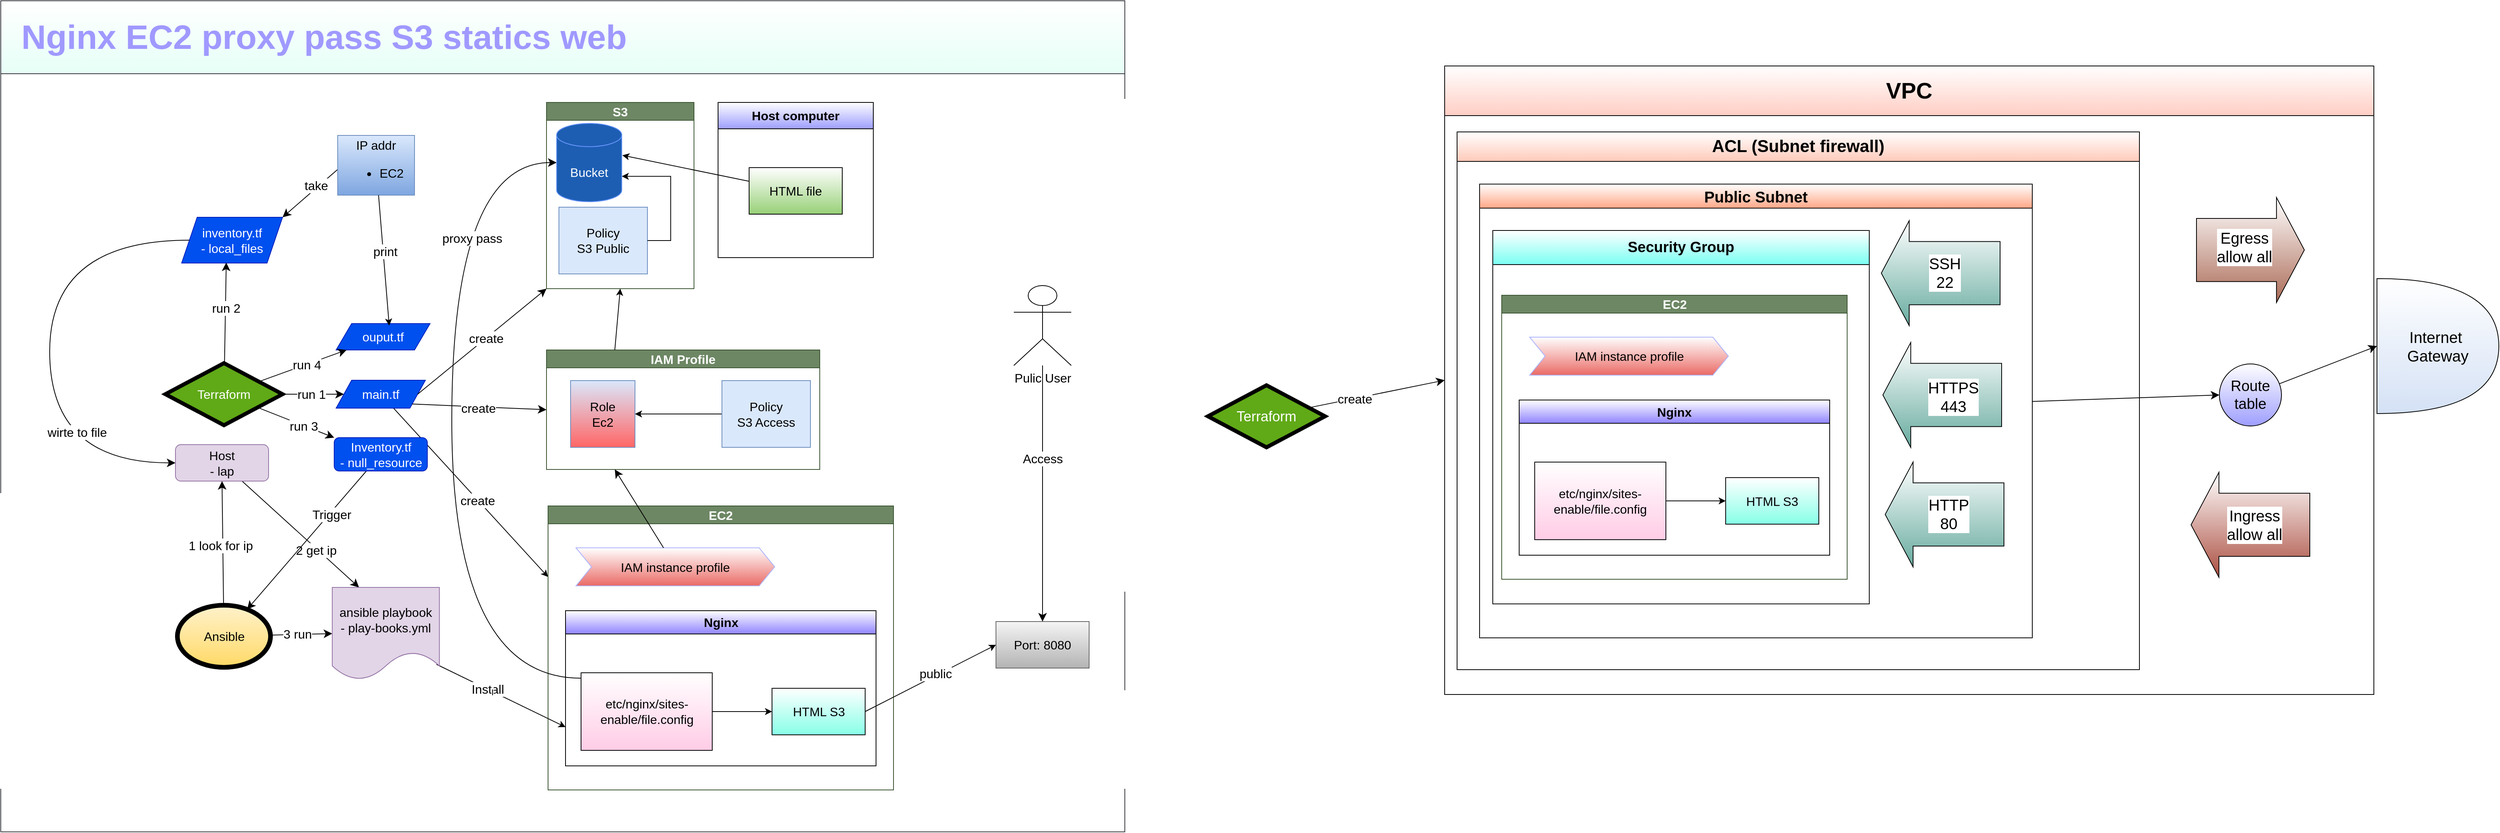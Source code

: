 <mxfile version="24.0.1" type="device">
  <diagram name="Page-1" id="99KV8-kYG9js9MP_iIoQ">
    <mxGraphModel dx="3095" dy="5065" grid="0" gridSize="10" guides="1" tooltips="1" connect="1" arrows="1" fold="1" page="0" pageScale="1" pageWidth="850" pageHeight="1100" math="0" shadow="0">
      <root>
        <mxCell id="0" />
        <mxCell id="1" parent="0" />
        <mxCell id="HQd1y4Yi4xlDZKy9clAY-1" value="&lt;font color=&quot;#a099ff&quot;&gt;&lt;span style=&quot;font-size: 44px;&quot;&gt;&amp;nbsp; Nginx EC2 proxy pass S3 statics web&lt;/span&gt;&lt;/font&gt;" style="swimlane;whiteSpace=wrap;html=1;fontSize=16;startSize=94;align=left;fillColor=default;strokeColor=#36393d;gradientColor=#E6FFF7;" vertex="1" parent="1">
          <mxGeometry x="3304" y="-1550" width="1448" height="1071" as="geometry" />
        </mxCell>
        <mxCell id="HQd1y4Yi4xlDZKy9clAY-2" value="Terraform" style="rhombus;whiteSpace=wrap;html=1;fontSize=16;fillColor=#60a917;strokeColor=#000000;fontColor=#ffffff;strokeWidth=5;" vertex="1" parent="HQd1y4Yi4xlDZKy9clAY-1">
          <mxGeometry x="212" y="467" width="151" height="80" as="geometry" />
        </mxCell>
        <mxCell id="HQd1y4Yi4xlDZKy9clAY-3" value="Ansible" style="ellipse;whiteSpace=wrap;html=1;fontSize=16;fillColor=#fff2cc;strokeColor=#000000;gradientColor=#ffd966;strokeWidth=6;" vertex="1" parent="HQd1y4Yi4xlDZKy9clAY-1">
          <mxGeometry x="227.5" y="779" width="120" height="80" as="geometry" />
        </mxCell>
        <mxCell id="HQd1y4Yi4xlDZKy9clAY-4" style="rounded=0;orthogonalLoop=1;jettySize=auto;html=1;entryX=0;entryY=0.25;entryDx=0;entryDy=0;" edge="1" parent="HQd1y4Yi4xlDZKy9clAY-1" source="HQd1y4Yi4xlDZKy9clAY-6" target="HQd1y4Yi4xlDZKy9clAY-9">
          <mxGeometry relative="1" as="geometry" />
        </mxCell>
        <mxCell id="HQd1y4Yi4xlDZKy9clAY-5" value="create" style="edgeLabel;html=1;align=center;verticalAlign=middle;resizable=0;points=[];fontSize=16;" vertex="1" connectable="0" parent="HQd1y4Yi4xlDZKy9clAY-4">
          <mxGeometry x="0.085" relative="1" as="geometry">
            <mxPoint y="1" as="offset" />
          </mxGeometry>
        </mxCell>
        <mxCell id="HQd1y4Yi4xlDZKy9clAY-6" value="main.tf" style="shape=parallelogram;perimeter=parallelogramPerimeter;whiteSpace=wrap;html=1;fixedSize=1;fontSize=16;fillColor=#0050ef;fontColor=#ffffff;strokeColor=#001DBC;" vertex="1" parent="HQd1y4Yi4xlDZKy9clAY-1">
          <mxGeometry x="432" y="489" width="115" height="36" as="geometry" />
        </mxCell>
        <mxCell id="HQd1y4Yi4xlDZKy9clAY-7" value="r" style="edgeStyle=none;curved=1;rounded=0;orthogonalLoop=1;jettySize=auto;html=1;fontSize=12;startSize=8;endSize=8;" edge="1" parent="HQd1y4Yi4xlDZKy9clAY-1" source="HQd1y4Yi4xlDZKy9clAY-2" target="HQd1y4Yi4xlDZKy9clAY-6">
          <mxGeometry relative="1" as="geometry" />
        </mxCell>
        <mxCell id="HQd1y4Yi4xlDZKy9clAY-8" value="run 1" style="edgeLabel;html=1;align=center;verticalAlign=middle;resizable=0;points=[];fontSize=16;" vertex="1" connectable="0" parent="HQd1y4Yi4xlDZKy9clAY-7">
          <mxGeometry x="-0.102" relative="1" as="geometry">
            <mxPoint x="1" as="offset" />
          </mxGeometry>
        </mxCell>
        <mxCell id="HQd1y4Yi4xlDZKy9clAY-9" value="EC2" style="swimlane;whiteSpace=wrap;html=1;fontSize=16;fillColor=#6d8764;strokeColor=#3A5431;fontColor=#ffffff;" vertex="1" parent="HQd1y4Yi4xlDZKy9clAY-1">
          <mxGeometry x="705" y="651" width="445" height="366" as="geometry" />
        </mxCell>
        <mxCell id="HQd1y4Yi4xlDZKy9clAY-10" value="&lt;font style=&quot;font-size: 16px;&quot;&gt;Nginx&lt;/font&gt;" style="swimlane;whiteSpace=wrap;html=1;startSize=30;gradientColor=#9185FF;swimlaneFillColor=none;" vertex="1" parent="HQd1y4Yi4xlDZKy9clAY-9">
          <mxGeometry x="22.5" y="135" width="400" height="200" as="geometry" />
        </mxCell>
        <mxCell id="HQd1y4Yi4xlDZKy9clAY-11" style="edgeStyle=orthogonalEdgeStyle;rounded=0;orthogonalLoop=1;jettySize=auto;html=1;entryX=0;entryY=0.5;entryDx=0;entryDy=0;" edge="1" parent="HQd1y4Yi4xlDZKy9clAY-10" source="HQd1y4Yi4xlDZKy9clAY-12" target="HQd1y4Yi4xlDZKy9clAY-13">
          <mxGeometry relative="1" as="geometry" />
        </mxCell>
        <mxCell id="HQd1y4Yi4xlDZKy9clAY-12" value="&lt;font style=&quot;font-size: 16px;&quot;&gt;etc/nginx/sites-enable/file.config&lt;/font&gt;" style="rounded=0;whiteSpace=wrap;html=1;gradientColor=#FFCCE6;" vertex="1" parent="HQd1y4Yi4xlDZKy9clAY-10">
          <mxGeometry x="20" y="80" width="169" height="100" as="geometry" />
        </mxCell>
        <mxCell id="HQd1y4Yi4xlDZKy9clAY-13" value="&lt;font style=&quot;font-size: 16px;&quot;&gt;HTML S3&lt;/font&gt;" style="rounded=0;whiteSpace=wrap;html=1;gradientColor=#87FFE7;" vertex="1" parent="HQd1y4Yi4xlDZKy9clAY-10">
          <mxGeometry x="266" y="100" width="120" height="60" as="geometry" />
        </mxCell>
        <mxCell id="HQd1y4Yi4xlDZKy9clAY-14" value="IAM instance profile" style="shape=step;perimeter=stepPerimeter;whiteSpace=wrap;html=1;fixedSize=1;fontSize=16;strokeColor=#ABB3FF;gradientColor=#EA6B66;" vertex="1" parent="HQd1y4Yi4xlDZKy9clAY-9">
          <mxGeometry x="36" y="54" width="256" height="49" as="geometry" />
        </mxCell>
        <mxCell id="HQd1y4Yi4xlDZKy9clAY-15" value="Port: 8080" style="rounded=0;whiteSpace=wrap;html=1;fontSize=16;fillColor=#f5f5f5;gradientColor=#b3b3b3;strokeColor=#666666;" vertex="1" parent="HQd1y4Yi4xlDZKy9clAY-1">
          <mxGeometry x="1282" y="800" width="120" height="60" as="geometry" />
        </mxCell>
        <mxCell id="HQd1y4Yi4xlDZKy9clAY-16" value="S3" style="swimlane;whiteSpace=wrap;html=1;fontSize=16;fillColor=#6d8764;fontColor=#ffffff;strokeColor=#3A5431;" vertex="1" parent="HQd1y4Yi4xlDZKy9clAY-1">
          <mxGeometry x="703" y="131" width="190" height="240" as="geometry" />
        </mxCell>
        <mxCell id="HQd1y4Yi4xlDZKy9clAY-17" value="Policy&lt;br&gt;S3 Public" style="rounded=0;whiteSpace=wrap;html=1;fontSize=16;fillColor=#dae8fc;strokeColor=#6c8ebf;" vertex="1" parent="HQd1y4Yi4xlDZKy9clAY-16">
          <mxGeometry x="16" y="135" width="114" height="86" as="geometry" />
        </mxCell>
        <mxCell id="HQd1y4Yi4xlDZKy9clAY-18" value="&lt;font color=&quot;#ffffff&quot; style=&quot;font-size: 16px;&quot;&gt;Bucket&lt;/font&gt;" style="shape=cylinder3;whiteSpace=wrap;html=1;boundedLbl=1;backgroundOutline=1;size=15;strokeColor=#6B97FF;fillColor=#1D5EB3;" vertex="1" parent="HQd1y4Yi4xlDZKy9clAY-16">
          <mxGeometry x="13" y="27" width="84" height="101" as="geometry" />
        </mxCell>
        <mxCell id="HQd1y4Yi4xlDZKy9clAY-19" value="" style="edgeStyle=entityRelationEdgeStyle;rounded=0;orthogonalLoop=1;jettySize=auto;html=1;entryX=1;entryY=0;entryDx=0;entryDy=68.25;entryPerimeter=0;" edge="1" parent="HQd1y4Yi4xlDZKy9clAY-16" source="HQd1y4Yi4xlDZKy9clAY-17" target="HQd1y4Yi4xlDZKy9clAY-18">
          <mxGeometry relative="1" as="geometry">
            <mxPoint x="6131" y="-2366" as="sourcePoint" />
            <mxPoint x="292" y="160" as="targetPoint" />
          </mxGeometry>
        </mxCell>
        <mxCell id="HQd1y4Yi4xlDZKy9clAY-20" style="edgeStyle=none;curved=1;rounded=0;orthogonalLoop=1;jettySize=auto;html=1;entryX=0;entryY=1;entryDx=0;entryDy=0;fontSize=12;startSize=8;endSize=8;exitX=1;exitY=0.5;exitDx=0;exitDy=0;" edge="1" parent="HQd1y4Yi4xlDZKy9clAY-1" source="HQd1y4Yi4xlDZKy9clAY-6" target="HQd1y4Yi4xlDZKy9clAY-16">
          <mxGeometry relative="1" as="geometry" />
        </mxCell>
        <mxCell id="HQd1y4Yi4xlDZKy9clAY-21" value="create" style="edgeLabel;html=1;align=center;verticalAlign=middle;resizable=0;points=[];fontSize=16;" vertex="1" connectable="0" parent="HQd1y4Yi4xlDZKy9clAY-20">
          <mxGeometry x="0.06" relative="1" as="geometry">
            <mxPoint as="offset" />
          </mxGeometry>
        </mxCell>
        <mxCell id="HQd1y4Yi4xlDZKy9clAY-22" value="IAM Profile" style="swimlane;whiteSpace=wrap;html=1;fontSize=16;fillColor=#6d8764;fontColor=#ffffff;strokeColor=#3A5431;" vertex="1" parent="HQd1y4Yi4xlDZKy9clAY-1">
          <mxGeometry x="703" y="450" width="352" height="154" as="geometry" />
        </mxCell>
        <mxCell id="HQd1y4Yi4xlDZKy9clAY-23" value="Role&lt;br&gt;Ec2" style="rounded=0;whiteSpace=wrap;html=1;fontSize=16;fillColor=#dae8fc;strokeColor=#6c8ebf;gradientColor=#FF6666;" vertex="1" parent="HQd1y4Yi4xlDZKy9clAY-22">
          <mxGeometry x="31" y="39.5" width="83" height="86" as="geometry" />
        </mxCell>
        <mxCell id="HQd1y4Yi4xlDZKy9clAY-24" style="rounded=0;orthogonalLoop=1;jettySize=auto;html=1;entryX=1;entryY=0.5;entryDx=0;entryDy=0;" edge="1" parent="HQd1y4Yi4xlDZKy9clAY-22" source="HQd1y4Yi4xlDZKy9clAY-25" target="HQd1y4Yi4xlDZKy9clAY-23">
          <mxGeometry relative="1" as="geometry" />
        </mxCell>
        <mxCell id="HQd1y4Yi4xlDZKy9clAY-25" value="Policy&lt;br&gt;S3 Access" style="rounded=0;whiteSpace=wrap;html=1;fontSize=16;fillColor=#dae8fc;strokeColor=#6c8ebf;" vertex="1" parent="HQd1y4Yi4xlDZKy9clAY-22">
          <mxGeometry x="226" y="39.5" width="114" height="86" as="geometry" />
        </mxCell>
        <mxCell id="HQd1y4Yi4xlDZKy9clAY-26" style="edgeStyle=none;curved=1;rounded=0;orthogonalLoop=1;jettySize=auto;html=1;exitX=1;exitY=1;exitDx=0;exitDy=0;entryX=0;entryY=0.5;entryDx=0;entryDy=0;fontSize=12;startSize=8;endSize=8;" edge="1" parent="HQd1y4Yi4xlDZKy9clAY-1" source="HQd1y4Yi4xlDZKy9clAY-6" target="HQd1y4Yi4xlDZKy9clAY-22">
          <mxGeometry relative="1" as="geometry" />
        </mxCell>
        <mxCell id="HQd1y4Yi4xlDZKy9clAY-27" value="create" style="edgeLabel;html=1;align=center;verticalAlign=middle;resizable=0;points=[];fontSize=16;" vertex="1" connectable="0" parent="HQd1y4Yi4xlDZKy9clAY-26">
          <mxGeometry x="-0.018" y="-1" relative="1" as="geometry">
            <mxPoint as="offset" />
          </mxGeometry>
        </mxCell>
        <mxCell id="HQd1y4Yi4xlDZKy9clAY-28" value="inventory.tf&lt;br&gt;- local_files" style="shape=parallelogram;perimeter=parallelogramPerimeter;whiteSpace=wrap;html=1;fixedSize=1;fontSize=16;fillColor=#0050ef;strokeColor=#001DBC;fontColor=#ffffff;" vertex="1" parent="HQd1y4Yi4xlDZKy9clAY-1">
          <mxGeometry x="233" y="279" width="130" height="59" as="geometry" />
        </mxCell>
        <mxCell id="HQd1y4Yi4xlDZKy9clAY-29" style="edgeStyle=none;curved=1;rounded=0;orthogonalLoop=1;jettySize=auto;html=1;entryX=0.442;entryY=0.989;entryDx=0;entryDy=0;entryPerimeter=0;fontSize=12;startSize=8;endSize=8;" edge="1" parent="HQd1y4Yi4xlDZKy9clAY-1" source="HQd1y4Yi4xlDZKy9clAY-2" target="HQd1y4Yi4xlDZKy9clAY-28">
          <mxGeometry relative="1" as="geometry" />
        </mxCell>
        <mxCell id="HQd1y4Yi4xlDZKy9clAY-30" value="run 2" style="edgeLabel;html=1;align=center;verticalAlign=middle;resizable=0;points=[];fontSize=16;" vertex="1" connectable="0" parent="HQd1y4Yi4xlDZKy9clAY-29">
          <mxGeometry x="0.106" relative="1" as="geometry">
            <mxPoint as="offset" />
          </mxGeometry>
        </mxCell>
        <mxCell id="HQd1y4Yi4xlDZKy9clAY-31" style="edgeStyle=none;curved=1;rounded=0;orthogonalLoop=1;jettySize=auto;html=1;entryX=1;entryY=0;entryDx=0;entryDy=0;fontSize=12;startSize=8;endSize=8;exitX=0.013;exitY=0.555;exitDx=0;exitDy=0;exitPerimeter=0;" edge="1" parent="HQd1y4Yi4xlDZKy9clAY-1" source="HQd1y4Yi4xlDZKy9clAY-33" target="HQd1y4Yi4xlDZKy9clAY-28">
          <mxGeometry relative="1" as="geometry" />
        </mxCell>
        <mxCell id="HQd1y4Yi4xlDZKy9clAY-32" value="take" style="edgeLabel;html=1;align=center;verticalAlign=middle;resizable=0;points=[];fontSize=16;" vertex="1" connectable="0" parent="HQd1y4Yi4xlDZKy9clAY-31">
          <mxGeometry x="-0.232" y="-2" relative="1" as="geometry">
            <mxPoint y="-1" as="offset" />
          </mxGeometry>
        </mxCell>
        <mxCell id="HQd1y4Yi4xlDZKy9clAY-33" value="&lt;div style=&quot;&quot;&gt;&lt;span style=&quot;background-color: initial;&quot;&gt;IP addr&lt;/span&gt;&lt;/div&gt;&lt;ul&gt;&lt;li&gt;EC2&lt;/li&gt;&lt;/ul&gt;" style="rounded=0;whiteSpace=wrap;html=1;fontSize=16;fillColor=#dae8fc;gradientColor=#7ea6e0;strokeColor=#6c8ebf;align=center;" vertex="1" parent="HQd1y4Yi4xlDZKy9clAY-1">
          <mxGeometry x="434" y="173.5" width="99" height="77" as="geometry" />
        </mxCell>
        <mxCell id="HQd1y4Yi4xlDZKy9clAY-34" style="edgeStyle=none;curved=1;rounded=0;orthogonalLoop=1;jettySize=auto;html=1;fontSize=12;startSize=8;endSize=8;entryX=0.25;entryY=0;entryDx=0;entryDy=0;" edge="1" parent="HQd1y4Yi4xlDZKy9clAY-1" source="HQd1y4Yi4xlDZKy9clAY-36" target="HQd1y4Yi4xlDZKy9clAY-54">
          <mxGeometry relative="1" as="geometry">
            <mxPoint x="458" y="702.731" as="targetPoint" />
          </mxGeometry>
        </mxCell>
        <mxCell id="HQd1y4Yi4xlDZKy9clAY-35" value="2 get ip" style="edgeLabel;html=1;align=center;verticalAlign=middle;resizable=0;points=[];fontSize=16;" vertex="1" connectable="0" parent="HQd1y4Yi4xlDZKy9clAY-34">
          <mxGeometry x="0.282" y="-2" relative="1" as="geometry">
            <mxPoint y="-1" as="offset" />
          </mxGeometry>
        </mxCell>
        <mxCell id="HQd1y4Yi4xlDZKy9clAY-36" value="Host&lt;br&gt;- lap" style="rounded=1;whiteSpace=wrap;html=1;fontSize=16;fillColor=#e1d5e7;strokeColor=#9673a6;" vertex="1" parent="HQd1y4Yi4xlDZKy9clAY-1">
          <mxGeometry x="225" y="572" width="120" height="47" as="geometry" />
        </mxCell>
        <mxCell id="HQd1y4Yi4xlDZKy9clAY-37" style="edgeStyle=none;curved=1;rounded=0;orthogonalLoop=1;jettySize=auto;html=1;entryX=0.5;entryY=1;entryDx=0;entryDy=0;fontSize=12;startSize=8;endSize=8;" edge="1" parent="HQd1y4Yi4xlDZKy9clAY-1" source="HQd1y4Yi4xlDZKy9clAY-3" target="HQd1y4Yi4xlDZKy9clAY-36">
          <mxGeometry relative="1" as="geometry" />
        </mxCell>
        <mxCell id="HQd1y4Yi4xlDZKy9clAY-38" value="1 look for ip" style="edgeLabel;html=1;align=center;verticalAlign=middle;resizable=0;points=[];fontSize=16;" vertex="1" connectable="0" parent="HQd1y4Yi4xlDZKy9clAY-37">
          <mxGeometry x="-0.031" y="3" relative="1" as="geometry">
            <mxPoint as="offset" />
          </mxGeometry>
        </mxCell>
        <mxCell id="HQd1y4Yi4xlDZKy9clAY-39" style="edgeStyle=orthogonalEdgeStyle;curved=1;rounded=0;orthogonalLoop=1;jettySize=auto;html=1;fontSize=12;startSize=8;endSize=8;entryX=0;entryY=0.5;entryDx=0;entryDy=0;" edge="1" parent="HQd1y4Yi4xlDZKy9clAY-1" source="HQd1y4Yi4xlDZKy9clAY-28" target="HQd1y4Yi4xlDZKy9clAY-36">
          <mxGeometry relative="1" as="geometry">
            <mxPoint x="63.238" y="569.524" as="targetPoint" />
            <Array as="points">
              <mxPoint x="63" y="308" />
              <mxPoint x="63" y="596" />
            </Array>
          </mxGeometry>
        </mxCell>
        <mxCell id="HQd1y4Yi4xlDZKy9clAY-40" value="wirte to file" style="edgeLabel;html=1;align=center;verticalAlign=middle;resizable=0;points=[];fontSize=16;" vertex="1" connectable="0" parent="HQd1y4Yi4xlDZKy9clAY-39">
          <mxGeometry x="0.36" y="35" relative="1" as="geometry">
            <mxPoint as="offset" />
          </mxGeometry>
        </mxCell>
        <mxCell id="HQd1y4Yi4xlDZKy9clAY-41" style="edgeStyle=none;curved=1;rounded=0;orthogonalLoop=1;jettySize=auto;html=1;fontSize=12;startSize=8;endSize=8;" edge="1" parent="HQd1y4Yi4xlDZKy9clAY-1" source="HQd1y4Yi4xlDZKy9clAY-43" target="HQd1y4Yi4xlDZKy9clAY-3">
          <mxGeometry relative="1" as="geometry" />
        </mxCell>
        <mxCell id="HQd1y4Yi4xlDZKy9clAY-42" value="Trigger" style="edgeLabel;html=1;align=center;verticalAlign=middle;resizable=0;points=[];fontSize=16;" vertex="1" connectable="0" parent="HQd1y4Yi4xlDZKy9clAY-41">
          <mxGeometry x="-0.385" y="1" relative="1" as="geometry">
            <mxPoint x="1" as="offset" />
          </mxGeometry>
        </mxCell>
        <mxCell id="HQd1y4Yi4xlDZKy9clAY-43" value="Inventory.tf&lt;br&gt;- null_resource" style="rounded=1;whiteSpace=wrap;html=1;fontSize=16;fillColor=#0050ef;fontColor=#ffffff;strokeColor=#001DBC;" vertex="1" parent="HQd1y4Yi4xlDZKy9clAY-1">
          <mxGeometry x="429.5" y="563" width="120" height="43" as="geometry" />
        </mxCell>
        <mxCell id="HQd1y4Yi4xlDZKy9clAY-44" style="edgeStyle=none;curved=1;rounded=0;orthogonalLoop=1;jettySize=auto;html=1;fontSize=12;startSize=8;endSize=8;entryX=0;entryY=0.5;entryDx=0;entryDy=0;" edge="1" parent="HQd1y4Yi4xlDZKy9clAY-1" source="HQd1y4Yi4xlDZKy9clAY-3" target="HQd1y4Yi4xlDZKy9clAY-54">
          <mxGeometry relative="1" as="geometry">
            <mxPoint x="459" y="735" as="targetPoint" />
          </mxGeometry>
        </mxCell>
        <mxCell id="HQd1y4Yi4xlDZKy9clAY-45" value="3 run" style="edgeLabel;html=1;align=center;verticalAlign=middle;resizable=0;points=[];fontSize=16;" vertex="1" connectable="0" parent="HQd1y4Yi4xlDZKy9clAY-44">
          <mxGeometry x="-0.134" y="1" relative="1" as="geometry">
            <mxPoint as="offset" />
          </mxGeometry>
        </mxCell>
        <mxCell id="HQd1y4Yi4xlDZKy9clAY-46" value="ouput.tf" style="shape=parallelogram;perimeter=parallelogramPerimeter;whiteSpace=wrap;html=1;fixedSize=1;fontSize=16;fillColor=#0050ef;fontColor=#ffffff;strokeColor=#001DBC;" vertex="1" parent="HQd1y4Yi4xlDZKy9clAY-1">
          <mxGeometry x="432" y="416" width="121" height="34" as="geometry" />
        </mxCell>
        <mxCell id="HQd1y4Yi4xlDZKy9clAY-47" style="edgeStyle=none;curved=1;rounded=0;orthogonalLoop=1;jettySize=auto;html=1;entryX=0;entryY=0;entryDx=0;entryDy=0;fontSize=12;startSize=8;endSize=8;" edge="1" parent="HQd1y4Yi4xlDZKy9clAY-1" source="HQd1y4Yi4xlDZKy9clAY-2" target="HQd1y4Yi4xlDZKy9clAY-43">
          <mxGeometry relative="1" as="geometry" />
        </mxCell>
        <mxCell id="HQd1y4Yi4xlDZKy9clAY-48" value="run 3" style="edgeLabel;html=1;align=center;verticalAlign=middle;resizable=0;points=[];fontSize=16;" vertex="1" connectable="0" parent="HQd1y4Yi4xlDZKy9clAY-47">
          <mxGeometry x="0.199" relative="1" as="geometry">
            <mxPoint as="offset" />
          </mxGeometry>
        </mxCell>
        <mxCell id="HQd1y4Yi4xlDZKy9clAY-49" style="edgeStyle=none;curved=1;rounded=0;orthogonalLoop=1;jettySize=auto;html=1;fontSize=12;startSize=8;endSize=8;" edge="1" parent="HQd1y4Yi4xlDZKy9clAY-1" source="HQd1y4Yi4xlDZKy9clAY-2" target="HQd1y4Yi4xlDZKy9clAY-46">
          <mxGeometry relative="1" as="geometry" />
        </mxCell>
        <mxCell id="HQd1y4Yi4xlDZKy9clAY-50" value="run 4" style="edgeLabel;html=1;align=center;verticalAlign=middle;resizable=0;points=[];fontSize=16;" vertex="1" connectable="0" parent="HQd1y4Yi4xlDZKy9clAY-49">
          <mxGeometry x="0.084" relative="1" as="geometry">
            <mxPoint as="offset" />
          </mxGeometry>
        </mxCell>
        <mxCell id="HQd1y4Yi4xlDZKy9clAY-51" style="rounded=0;orthogonalLoop=1;jettySize=auto;html=1;entryX=0;entryY=0.75;entryDx=0;entryDy=0;exitX=0.973;exitY=0.833;exitDx=0;exitDy=0;exitPerimeter=0;" edge="1" parent="HQd1y4Yi4xlDZKy9clAY-1" source="HQd1y4Yi4xlDZKy9clAY-54" target="HQd1y4Yi4xlDZKy9clAY-10">
          <mxGeometry relative="1" as="geometry">
            <mxPoint x="656" y="794" as="targetPoint" />
          </mxGeometry>
        </mxCell>
        <mxCell id="HQd1y4Yi4xlDZKy9clAY-52" value="&lt;span style=&quot;font-size: 16px;&quot;&gt;Install&lt;/span&gt;" style="edgeLabel;html=1;align=center;verticalAlign=middle;resizable=0;points=[];" vertex="1" connectable="0" parent="HQd1y4Yi4xlDZKy9clAY-51">
          <mxGeometry x="-0.218" relative="1" as="geometry">
            <mxPoint as="offset" />
          </mxGeometry>
        </mxCell>
        <mxCell id="HQd1y4Yi4xlDZKy9clAY-53" value="I" style="edgeLabel;html=1;align=center;verticalAlign=middle;resizable=0;points=[];" vertex="1" connectable="0" parent="HQd1y4Yi4xlDZKy9clAY-51">
          <mxGeometry x="-0.141" y="-1" relative="1" as="geometry">
            <mxPoint as="offset" />
          </mxGeometry>
        </mxCell>
        <mxCell id="HQd1y4Yi4xlDZKy9clAY-54" value="ansible playbook&lt;br&gt;- play-books.yml" style="shape=document;whiteSpace=wrap;html=1;boundedLbl=1;fontSize=16;fillColor=#e1d5e7;strokeColor=#9673a6;" vertex="1" parent="HQd1y4Yi4xlDZKy9clAY-1">
          <mxGeometry x="427" y="756" width="138" height="119" as="geometry" />
        </mxCell>
        <mxCell id="HQd1y4Yi4xlDZKy9clAY-55" style="rounded=0;orthogonalLoop=1;jettySize=auto;html=1;entryX=0.565;entryY=0.076;entryDx=0;entryDy=0;entryPerimeter=0;" edge="1" parent="HQd1y4Yi4xlDZKy9clAY-1" source="HQd1y4Yi4xlDZKy9clAY-33" target="HQd1y4Yi4xlDZKy9clAY-46">
          <mxGeometry relative="1" as="geometry" />
        </mxCell>
        <mxCell id="HQd1y4Yi4xlDZKy9clAY-56" value="&lt;font style=&quot;font-size: 16px;&quot;&gt;print&lt;/font&gt;" style="edgeLabel;html=1;align=center;verticalAlign=middle;resizable=0;points=[];" vertex="1" connectable="0" parent="HQd1y4Yi4xlDZKy9clAY-55">
          <mxGeometry x="-0.154" y="2" relative="1" as="geometry">
            <mxPoint y="1" as="offset" />
          </mxGeometry>
        </mxCell>
        <mxCell id="HQd1y4Yi4xlDZKy9clAY-57" style="rounded=0;orthogonalLoop=1;jettySize=auto;html=1;entryX=0;entryY=0.5;entryDx=0;entryDy=0;exitX=1;exitY=0.5;exitDx=0;exitDy=0;" edge="1" parent="HQd1y4Yi4xlDZKy9clAY-1" source="HQd1y4Yi4xlDZKy9clAY-13" target="HQd1y4Yi4xlDZKy9clAY-15">
          <mxGeometry relative="1" as="geometry">
            <mxPoint x="988" y="850.345" as="sourcePoint" />
          </mxGeometry>
        </mxCell>
        <mxCell id="HQd1y4Yi4xlDZKy9clAY-58" value="&lt;span style=&quot;font-size: 16px;&quot;&gt;public&lt;/span&gt;" style="edgeLabel;html=1;align=center;verticalAlign=middle;resizable=0;points=[];" vertex="1" connectable="0" parent="HQd1y4Yi4xlDZKy9clAY-57">
          <mxGeometry x="0.091" y="3" relative="1" as="geometry">
            <mxPoint as="offset" />
          </mxGeometry>
        </mxCell>
        <mxCell id="HQd1y4Yi4xlDZKy9clAY-59" value="&lt;font style=&quot;font-size: 16px;&quot;&gt;Host computer&lt;/font&gt;" style="swimlane;whiteSpace=wrap;html=1;startSize=34;gradientColor=#9E9EFF;" vertex="1" parent="HQd1y4Yi4xlDZKy9clAY-1">
          <mxGeometry x="924" y="131" width="200" height="200" as="geometry" />
        </mxCell>
        <mxCell id="HQd1y4Yi4xlDZKy9clAY-60" value="&lt;font style=&quot;font-size: 16px;&quot;&gt;HTML file&lt;/font&gt;" style="rounded=0;whiteSpace=wrap;html=1;gradientColor=#97D077;" vertex="1" parent="HQd1y4Yi4xlDZKy9clAY-59">
          <mxGeometry x="40" y="84" width="120" height="60" as="geometry" />
        </mxCell>
        <mxCell id="HQd1y4Yi4xlDZKy9clAY-61" style="rounded=0;orthogonalLoop=1;jettySize=auto;html=1;entryX=1.008;entryY=0.407;entryDx=0;entryDy=0;entryPerimeter=0;" edge="1" parent="HQd1y4Yi4xlDZKy9clAY-1" source="HQd1y4Yi4xlDZKy9clAY-60" target="HQd1y4Yi4xlDZKy9clAY-18">
          <mxGeometry relative="1" as="geometry" />
        </mxCell>
        <mxCell id="HQd1y4Yi4xlDZKy9clAY-62" style="edgeStyle=none;curved=1;rounded=0;orthogonalLoop=1;jettySize=auto;html=1;entryX=0.5;entryY=0;entryDx=0;entryDy=0;fontSize=12;startSize=8;endSize=8;" edge="1" parent="HQd1y4Yi4xlDZKy9clAY-1" source="HQd1y4Yi4xlDZKy9clAY-64" target="HQd1y4Yi4xlDZKy9clAY-15">
          <mxGeometry relative="1" as="geometry" />
        </mxCell>
        <mxCell id="HQd1y4Yi4xlDZKy9clAY-63" value="&lt;font style=&quot;font-size: 16px;&quot;&gt;Access&lt;br&gt;&lt;/font&gt;" style="edgeLabel;html=1;align=center;verticalAlign=middle;resizable=0;points=[];fontSize=16;" vertex="1" connectable="0" parent="HQd1y4Yi4xlDZKy9clAY-62">
          <mxGeometry x="-0.272" relative="1" as="geometry">
            <mxPoint as="offset" />
          </mxGeometry>
        </mxCell>
        <mxCell id="HQd1y4Yi4xlDZKy9clAY-64" value="&lt;font style=&quot;font-size: 16px;&quot;&gt;Pulic User&lt;/font&gt;" style="shape=umlActor;verticalLabelPosition=bottom;verticalAlign=top;html=1;outlineConnect=0;" vertex="1" parent="HQd1y4Yi4xlDZKy9clAY-1">
          <mxGeometry x="1305" y="367" width="74" height="103" as="geometry" />
        </mxCell>
        <mxCell id="HQd1y4Yi4xlDZKy9clAY-65" style="rounded=0;orthogonalLoop=1;jettySize=auto;html=1;entryX=0.5;entryY=1;entryDx=0;entryDy=0;exitX=0.25;exitY=0;exitDx=0;exitDy=0;" edge="1" parent="HQd1y4Yi4xlDZKy9clAY-1" source="HQd1y4Yi4xlDZKy9clAY-22" target="HQd1y4Yi4xlDZKy9clAY-16">
          <mxGeometry relative="1" as="geometry" />
        </mxCell>
        <mxCell id="HQd1y4Yi4xlDZKy9clAY-66" style="edgeStyle=none;curved=1;rounded=0;orthogonalLoop=1;jettySize=auto;html=1;entryX=0.25;entryY=1;entryDx=0;entryDy=0;fontSize=12;startSize=8;endSize=8;" edge="1" parent="HQd1y4Yi4xlDZKy9clAY-1" source="HQd1y4Yi4xlDZKy9clAY-14" target="HQd1y4Yi4xlDZKy9clAY-22">
          <mxGeometry relative="1" as="geometry" />
        </mxCell>
        <mxCell id="HQd1y4Yi4xlDZKy9clAY-67" style="edgeStyle=orthogonalEdgeStyle;rounded=0;orthogonalLoop=1;jettySize=auto;html=1;entryX=0;entryY=0.5;entryDx=0;entryDy=0;entryPerimeter=0;fontSize=12;startSize=8;endSize=8;curved=1;" edge="1" parent="HQd1y4Yi4xlDZKy9clAY-1" source="HQd1y4Yi4xlDZKy9clAY-12" target="HQd1y4Yi4xlDZKy9clAY-18">
          <mxGeometry relative="1" as="geometry">
            <Array as="points">
              <mxPoint x="581" y="873" />
              <mxPoint x="581" y="208" />
            </Array>
          </mxGeometry>
        </mxCell>
        <mxCell id="HQd1y4Yi4xlDZKy9clAY-68" value="proxy pass" style="edgeLabel;html=1;align=center;verticalAlign=middle;resizable=0;points=[];fontSize=16;" vertex="1" connectable="0" parent="HQd1y4Yi4xlDZKy9clAY-67">
          <mxGeometry x="0.519" y="-26" relative="1" as="geometry">
            <mxPoint as="offset" />
          </mxGeometry>
        </mxCell>
        <mxCell id="HQd1y4Yi4xlDZKy9clAY-69" value="&lt;font style=&quot;font-size: 29px;&quot;&gt;VPC&lt;/font&gt;" style="swimlane;whiteSpace=wrap;html=1;fontSize=16;startSize=64;gradientColor=#FFCEC4;" vertex="1" parent="1">
          <mxGeometry x="5164" y="-1466" width="1197" height="810" as="geometry" />
        </mxCell>
        <mxCell id="HQd1y4Yi4xlDZKy9clAY-70" value="&lt;span style=&quot;font-size: 22px;&quot;&gt;ACL (Subnet firewall)&lt;/span&gt;" style="swimlane;whiteSpace=wrap;html=1;fontSize=16;startSize=38;gradientColor=#FFCABA;" vertex="1" parent="HQd1y4Yi4xlDZKy9clAY-69">
          <mxGeometry x="16" y="85" width="879" height="693" as="geometry" />
        </mxCell>
        <mxCell id="HQd1y4Yi4xlDZKy9clAY-71" value="&lt;font style=&quot;font-size: 20px;&quot;&gt;Public Subnet&lt;/font&gt;" style="swimlane;whiteSpace=wrap;html=1;fontSize=16;startSize=31;gradientColor=#FFA787;" vertex="1" parent="HQd1y4Yi4xlDZKy9clAY-70">
          <mxGeometry x="29" y="67.25" width="712" height="584.75" as="geometry" />
        </mxCell>
        <mxCell id="HQd1y4Yi4xlDZKy9clAY-72" value="&lt;font style=&quot;font-size: 19px;&quot;&gt;Security Group&lt;/font&gt;" style="swimlane;whiteSpace=wrap;html=1;fontSize=16;startSize=44;gradientColor=#7AFFF2;" vertex="1" parent="HQd1y4Yi4xlDZKy9clAY-71">
          <mxGeometry x="17" y="59.75" width="485" height="481.25" as="geometry" />
        </mxCell>
        <mxCell id="HQd1y4Yi4xlDZKy9clAY-73" value="EC2" style="swimlane;whiteSpace=wrap;html=1;fontSize=16;fillColor=#6d8764;strokeColor=#3A5431;fontColor=#ffffff;" vertex="1" parent="HQd1y4Yi4xlDZKy9clAY-72">
          <mxGeometry x="11.5" y="83.5" width="445" height="366" as="geometry" />
        </mxCell>
        <mxCell id="HQd1y4Yi4xlDZKy9clAY-74" value="&lt;font style=&quot;font-size: 16px;&quot;&gt;Nginx&lt;/font&gt;" style="swimlane;whiteSpace=wrap;html=1;startSize=30;gradientColor=#9185FF;swimlaneFillColor=none;" vertex="1" parent="HQd1y4Yi4xlDZKy9clAY-73">
          <mxGeometry x="22.5" y="135" width="400" height="200" as="geometry" />
        </mxCell>
        <mxCell id="HQd1y4Yi4xlDZKy9clAY-75" style="edgeStyle=orthogonalEdgeStyle;rounded=0;orthogonalLoop=1;jettySize=auto;html=1;entryX=0;entryY=0.5;entryDx=0;entryDy=0;" edge="1" parent="HQd1y4Yi4xlDZKy9clAY-74" source="HQd1y4Yi4xlDZKy9clAY-76" target="HQd1y4Yi4xlDZKy9clAY-77">
          <mxGeometry relative="1" as="geometry" />
        </mxCell>
        <mxCell id="HQd1y4Yi4xlDZKy9clAY-76" value="&lt;font style=&quot;font-size: 16px;&quot;&gt;etc/nginx/sites-enable/file.config&lt;/font&gt;" style="rounded=0;whiteSpace=wrap;html=1;gradientColor=#FFCCE6;" vertex="1" parent="HQd1y4Yi4xlDZKy9clAY-74">
          <mxGeometry x="20" y="80" width="169" height="100" as="geometry" />
        </mxCell>
        <mxCell id="HQd1y4Yi4xlDZKy9clAY-77" value="&lt;font style=&quot;font-size: 16px;&quot;&gt;HTML S3&lt;/font&gt;" style="rounded=0;whiteSpace=wrap;html=1;gradientColor=#87FFE7;" vertex="1" parent="HQd1y4Yi4xlDZKy9clAY-74">
          <mxGeometry x="266" y="100" width="120" height="60" as="geometry" />
        </mxCell>
        <mxCell id="HQd1y4Yi4xlDZKy9clAY-78" value="IAM instance profile" style="shape=step;perimeter=stepPerimeter;whiteSpace=wrap;html=1;fixedSize=1;fontSize=16;strokeColor=#ABB3FF;gradientColor=#EA6B66;" vertex="1" parent="HQd1y4Yi4xlDZKy9clAY-73">
          <mxGeometry x="36" y="54" width="256" height="49" as="geometry" />
        </mxCell>
        <mxCell id="HQd1y4Yi4xlDZKy9clAY-79" value="" style="shape=flexArrow;endArrow=classic;html=1;rounded=0;fontSize=12;startSize=8;endSize=11.643;curved=1;endWidth=52.857;width=81.429;fillColor=default;gradientColor=#67AB9F;" edge="1" parent="HQd1y4Yi4xlDZKy9clAY-71">
          <mxGeometry width="50" height="50" relative="1" as="geometry">
            <mxPoint x="671" y="114.75" as="sourcePoint" />
            <mxPoint x="517" y="114.75" as="targetPoint" />
          </mxGeometry>
        </mxCell>
        <mxCell id="HQd1y4Yi4xlDZKy9clAY-80" value="&lt;font style=&quot;font-size: 20px;&quot;&gt;SSH&lt;br&gt;22&lt;br&gt;&lt;/font&gt;" style="edgeLabel;html=1;align=center;verticalAlign=middle;resizable=0;points=[];fontSize=16;" vertex="1" connectable="0" parent="HQd1y4Yi4xlDZKy9clAY-79">
          <mxGeometry x="0.18" y="-3" relative="1" as="geometry">
            <mxPoint x="19" y="2" as="offset" />
          </mxGeometry>
        </mxCell>
        <mxCell id="HQd1y4Yi4xlDZKy9clAY-81" value="" style="shape=flexArrow;endArrow=classic;html=1;rounded=0;fontSize=12;startSize=8;endSize=11.643;curved=1;endWidth=52.857;width=81.429;fillColor=default;gradientColor=#67AB9F;" edge="1" parent="HQd1y4Yi4xlDZKy9clAY-71">
          <mxGeometry width="50" height="50" relative="1" as="geometry">
            <mxPoint x="673" y="271.75" as="sourcePoint" />
            <mxPoint x="519" y="271.75" as="targetPoint" />
          </mxGeometry>
        </mxCell>
        <mxCell id="HQd1y4Yi4xlDZKy9clAY-82" value="&lt;font style=&quot;font-size: 20px;&quot;&gt;HTTPS&lt;br&gt;443&lt;br&gt;&lt;/font&gt;" style="edgeLabel;html=1;align=center;verticalAlign=middle;resizable=0;points=[];fontSize=16;" vertex="1" connectable="0" parent="HQd1y4Yi4xlDZKy9clAY-81">
          <mxGeometry x="0.18" y="-3" relative="1" as="geometry">
            <mxPoint x="28" y="5" as="offset" />
          </mxGeometry>
        </mxCell>
        <mxCell id="HQd1y4Yi4xlDZKy9clAY-83" value="" style="shape=flexArrow;endArrow=classic;html=1;rounded=0;fontSize=12;startSize=8;endSize=11.643;curved=1;endWidth=52.857;width=81.429;fillColor=default;gradientColor=#67AB9F;" edge="1" parent="HQd1y4Yi4xlDZKy9clAY-71">
          <mxGeometry width="50" height="50" relative="1" as="geometry">
            <mxPoint x="676" y="425.75" as="sourcePoint" />
            <mxPoint x="522" y="425.75" as="targetPoint" />
          </mxGeometry>
        </mxCell>
        <mxCell id="HQd1y4Yi4xlDZKy9clAY-84" value="&lt;font style=&quot;font-size: 20px;&quot;&gt;HTTP&lt;br&gt;80&lt;br&gt;&lt;/font&gt;" style="edgeLabel;html=1;align=center;verticalAlign=middle;resizable=0;points=[];fontSize=16;" vertex="1" connectable="0" parent="HQd1y4Yi4xlDZKy9clAY-83">
          <mxGeometry x="0.18" y="-3" relative="1" as="geometry">
            <mxPoint x="19" y="2" as="offset" />
          </mxGeometry>
        </mxCell>
        <mxCell id="HQd1y4Yi4xlDZKy9clAY-85" value="" style="shape=flexArrow;endArrow=classic;html=1;rounded=0;fontSize=12;startSize=8;endSize=11.643;curved=1;endWidth=52.857;width=81.429;fillColor=default;gradientColor=#AB6B57;" edge="1" parent="HQd1y4Yi4xlDZKy9clAY-69">
          <mxGeometry width="50" height="50" relative="1" as="geometry">
            <mxPoint x="968" y="237.17" as="sourcePoint" />
            <mxPoint x="1108" y="237.17" as="targetPoint" />
          </mxGeometry>
        </mxCell>
        <mxCell id="HQd1y4Yi4xlDZKy9clAY-86" value="&lt;font style=&quot;font-size: 20px;&quot;&gt;Egress&lt;br&gt;allow all&lt;br&gt;&lt;/font&gt;" style="edgeLabel;html=1;align=center;verticalAlign=middle;resizable=0;points=[];fontSize=16;" vertex="1" connectable="0" parent="HQd1y4Yi4xlDZKy9clAY-85">
          <mxGeometry x="0.18" y="-3" relative="1" as="geometry">
            <mxPoint x="-21" y="-7" as="offset" />
          </mxGeometry>
        </mxCell>
        <mxCell id="HQd1y4Yi4xlDZKy9clAY-87" value="" style="shape=flexArrow;endArrow=classic;html=1;rounded=0;fontSize=12;startSize=8;endSize=11.643;curved=1;endWidth=52.857;width=81.429;fillColor=default;gradientColor=#AB4F41;" edge="1" parent="HQd1y4Yi4xlDZKy9clAY-69">
          <mxGeometry width="50" height="50" relative="1" as="geometry">
            <mxPoint x="1115" y="591.33" as="sourcePoint" />
            <mxPoint x="961" y="591.33" as="targetPoint" />
          </mxGeometry>
        </mxCell>
        <mxCell id="HQd1y4Yi4xlDZKy9clAY-88" value="&lt;font style=&quot;font-size: 20px;&quot;&gt;Ingress&lt;br&gt;allow all&lt;br&gt;&lt;/font&gt;" style="edgeLabel;html=1;align=center;verticalAlign=middle;resizable=0;points=[];fontSize=16;" vertex="1" connectable="0" parent="HQd1y4Yi4xlDZKy9clAY-87">
          <mxGeometry x="0.18" y="-3" relative="1" as="geometry">
            <mxPoint x="19" y="2" as="offset" />
          </mxGeometry>
        </mxCell>
        <mxCell id="HQd1y4Yi4xlDZKy9clAY-89" value="&lt;font style=&quot;font-size: 19px;&quot;&gt;Route table&lt;/font&gt;" style="ellipse;whiteSpace=wrap;html=1;aspect=fixed;fontSize=16;gradientColor=#9E9EFF;" vertex="1" parent="HQd1y4Yi4xlDZKy9clAY-69">
          <mxGeometry x="998" y="384" width="80" height="80" as="geometry" />
        </mxCell>
        <mxCell id="HQd1y4Yi4xlDZKy9clAY-90" style="edgeStyle=none;curved=1;rounded=0;orthogonalLoop=1;jettySize=auto;html=1;entryX=0;entryY=0.5;entryDx=0;entryDy=0;fontSize=12;startSize=8;endSize=8;" edge="1" parent="HQd1y4Yi4xlDZKy9clAY-69" source="HQd1y4Yi4xlDZKy9clAY-71" target="HQd1y4Yi4xlDZKy9clAY-89">
          <mxGeometry relative="1" as="geometry" />
        </mxCell>
        <mxCell id="HQd1y4Yi4xlDZKy9clAY-91" value="&lt;font style=&quot;font-size: 20px;&quot;&gt;Internet&amp;nbsp;&lt;br&gt;Gateway&lt;/font&gt;" style="shape=or;whiteSpace=wrap;html=1;fontSize=16;gradientColor=#D4E1F5;" vertex="1" parent="1">
          <mxGeometry x="6365" y="-1192" width="157" height="174" as="geometry" />
        </mxCell>
        <mxCell id="HQd1y4Yi4xlDZKy9clAY-92" style="edgeStyle=none;curved=1;rounded=0;orthogonalLoop=1;jettySize=auto;html=1;entryX=0;entryY=0.5;entryDx=0;entryDy=0;entryPerimeter=0;fontSize=12;startSize=8;endSize=8;" edge="1" parent="1" source="HQd1y4Yi4xlDZKy9clAY-89" target="HQd1y4Yi4xlDZKy9clAY-91">
          <mxGeometry relative="1" as="geometry" />
        </mxCell>
        <mxCell id="HQd1y4Yi4xlDZKy9clAY-93" style="edgeStyle=none;curved=1;rounded=0;orthogonalLoop=1;jettySize=auto;html=1;entryX=0;entryY=0.5;entryDx=0;entryDy=0;fontSize=12;startSize=8;endSize=8;" edge="1" parent="1" source="HQd1y4Yi4xlDZKy9clAY-95" target="HQd1y4Yi4xlDZKy9clAY-69">
          <mxGeometry relative="1" as="geometry" />
        </mxCell>
        <mxCell id="HQd1y4Yi4xlDZKy9clAY-94" value="create" style="edgeLabel;html=1;align=center;verticalAlign=middle;resizable=0;points=[];fontSize=16;" vertex="1" connectable="0" parent="HQd1y4Yi4xlDZKy9clAY-93">
          <mxGeometry x="-0.335" relative="1" as="geometry">
            <mxPoint as="offset" />
          </mxGeometry>
        </mxCell>
        <mxCell id="HQd1y4Yi4xlDZKy9clAY-95" value="&lt;font style=&quot;font-size: 18px;&quot;&gt;Terraform&lt;/font&gt;" style="rhombus;whiteSpace=wrap;html=1;fontSize=16;fillColor=#60a917;strokeColor=#000000;fontColor=#ffffff;strokeWidth=5;" vertex="1" parent="1">
          <mxGeometry x="4859" y="-1054.5" width="151" height="80" as="geometry" />
        </mxCell>
      </root>
    </mxGraphModel>
  </diagram>
</mxfile>
